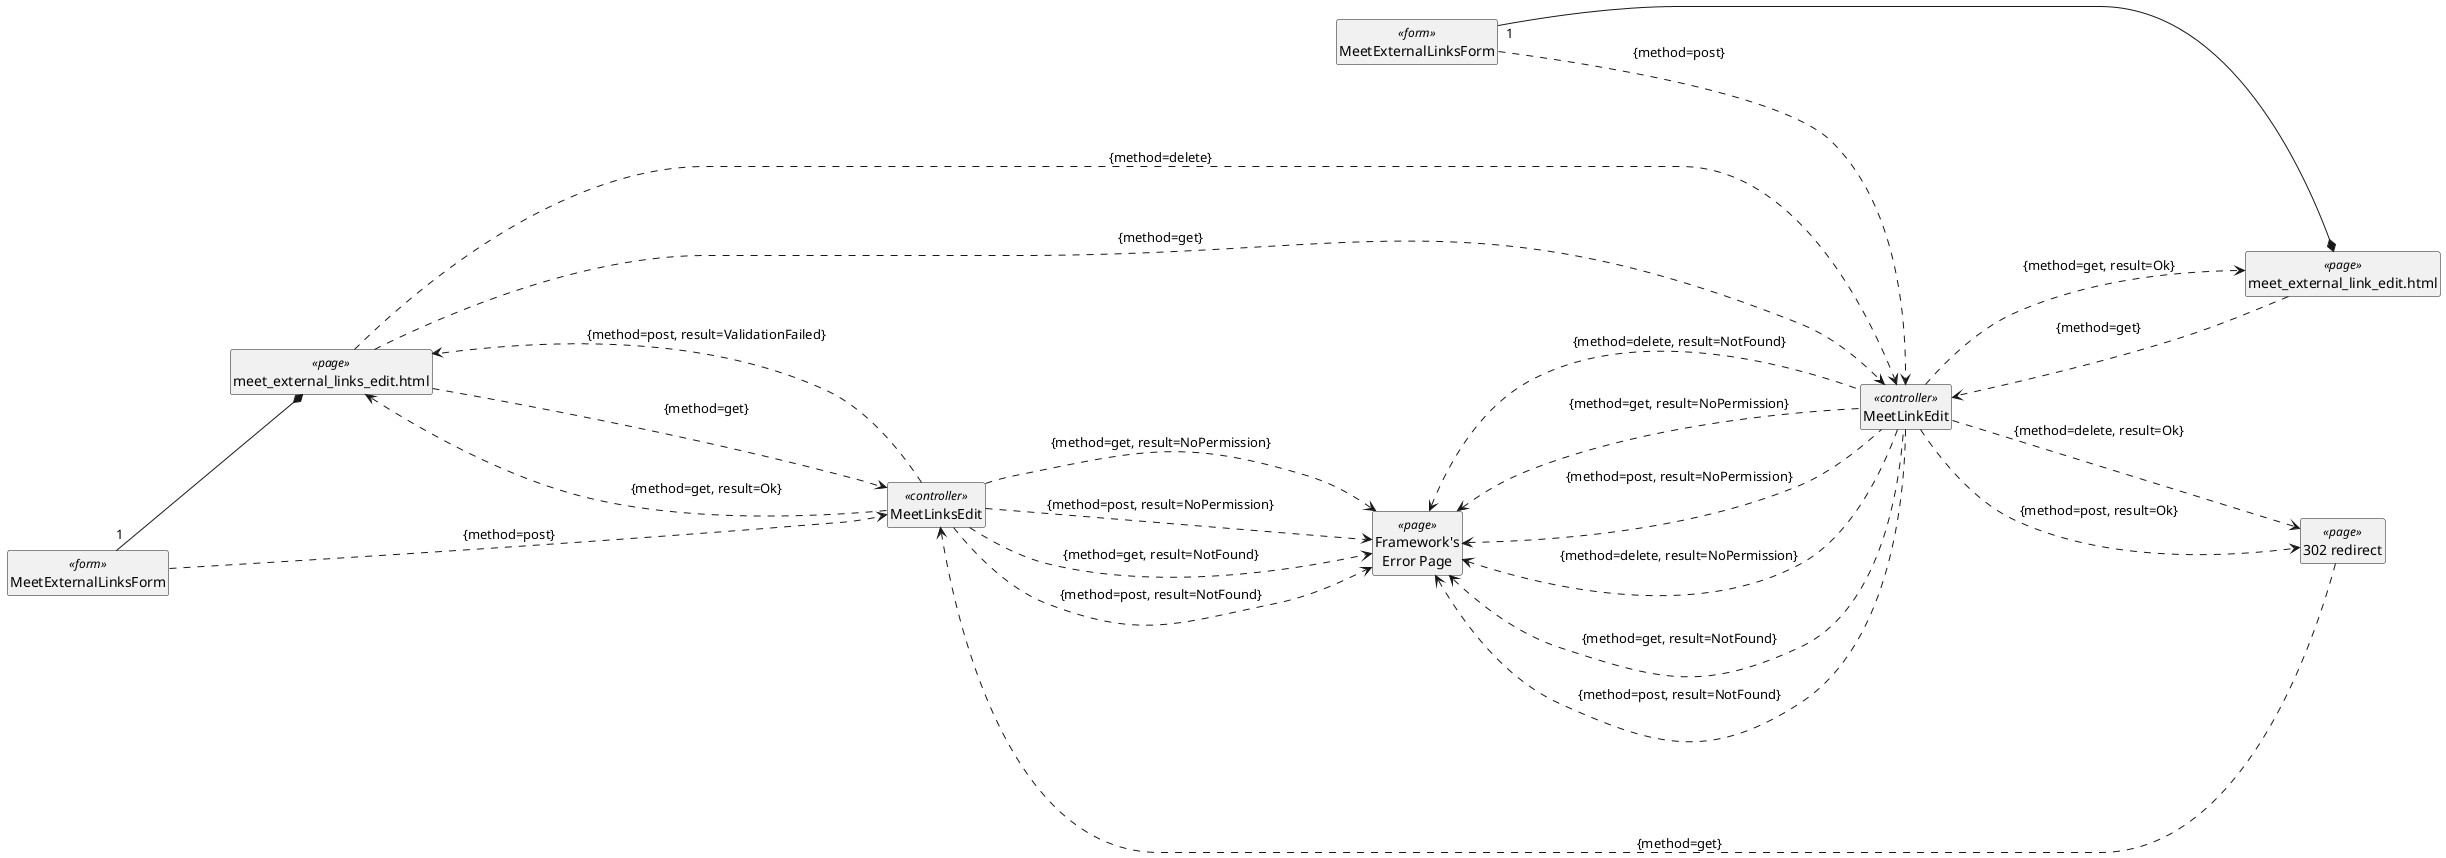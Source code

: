@startuml
hide circle
hide empty methods
hide empty attributes
left to right direction

'gerenciar os links externos de um encontro

class "meet_external_links_edit.html" as pgp <<page>>
class "meet_external_link_edit.html" as pgs <<page>>
class "MeetExternalLinksForm" as ml1 <<form>>
class "MeetExternalLinksForm" as ml2 <<form>>
class "MeetLinksEdit" as cgp <<controller>>
class "MeetLinkEdit" as cgs <<controller>>
class "302 redirect" as rdr <<page>>
class "Framework's\nError Page" as err <<page>>

ml1 "1" --* pgp
ml2 "1" --* pgs
pgp -.-> cgp: {method=get}
cgp -.-> pgp: {method=get, result=Ok}
cgp -.-> pgp: {method=post, result=ValidationFailed}
pgs -.-> cgs: {method=get}
cgs -.-> pgs: {method=get, result=Ok}
pgp -.-> cgs: {method=get}
pgp -.-> cgs: {method=delete}
cgs -.-> rdr: {method=delete, result=Ok}
cgs -.-> rdr: {method=post, result=Ok}
rdr -.-> cgp: {method=get}
ml1 -.-> cgp: {method=post}
ml2 -.-> cgs: {method=post}

err <-.- cgs : {method=get, result=NotFound}
err <-.- cgs : {method=post, result=NotFound}
err <-.- cgs : {method=delete, result=NotFound}
err <-.- cgs : {method=get, result=NoPermission}
err <-.- cgs : {method=post, result=NoPermission}
err <-.- cgs : {method=delete, result=NoPermission}
cgp -.-> err : {method=get, result=NotFound}
cgp -.-> err : {method=post, result=NotFound}
cgp -.-> err : {method=get, result=NoPermission}
cgp -.-> err : {method=post, result=NoPermission}

@enduml
